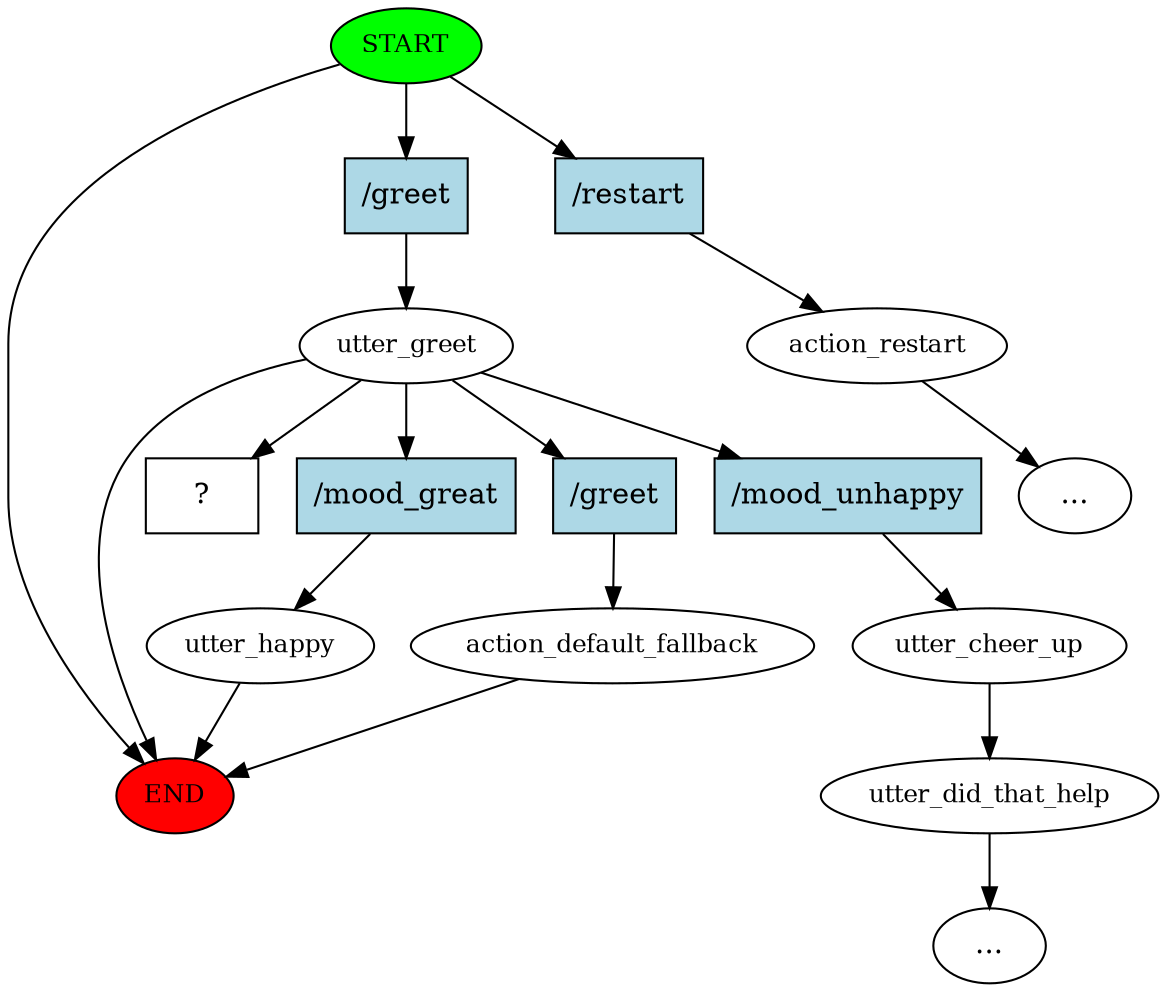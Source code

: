 digraph  {
0 [class="start active", fillcolor=green, fontsize=12, label=START, style=filled];
"-1" [class=end, fillcolor=red, fontsize=12, label=END, style=filled];
1 [class=active, fontsize=12, label=utter_greet];
2 [class="", fontsize=12, label=utter_happy];
4 [class="", fontsize=12, label=action_default_fallback];
6 [class="", fontsize=12, label=utter_cheer_up];
7 [class="", fontsize=12, label=utter_did_that_help];
"-4" [class=ellipsis, label="..."];
11 [class="", fontsize=12, label=action_restart];
"-5" [class=ellipsis, label="..."];
14 [class="intent dashed active", label="  ?  ", shape=rect];
15 [class="intent active", fillcolor=lightblue, label="/greet", shape=rect, style=filled];
16 [class=intent, fillcolor=lightblue, label="/restart", shape=rect, style=filled];
17 [class=intent, fillcolor=lightblue, label="/mood_great", shape=rect, style=filled];
18 [class=intent, fillcolor=lightblue, label="/greet", shape=rect, style=filled];
19 [class=intent, fillcolor=lightblue, label="/mood_unhappy", shape=rect, style=filled];
0 -> "-1"  [class="", key=NONE, label=""];
0 -> 15  [class=active, key=0];
0 -> 16  [class="", key=0];
1 -> "-1"  [class="", key=NONE, label=""];
1 -> 14  [class=active, key=NONE, label=""];
1 -> 17  [class="", key=0];
1 -> 18  [class="", key=0];
1 -> 19  [class="", key=0];
2 -> "-1"  [class="", key=NONE, label=""];
4 -> "-1"  [class="", key=NONE, label=""];
6 -> 7  [class="", key=NONE, label=""];
7 -> "-4"  [class="", key=NONE, label=""];
11 -> "-5"  [class="", key=NONE, label=""];
15 -> 1  [class=active, key=0];
16 -> 11  [class="", key=0];
17 -> 2  [class="", key=0];
18 -> 4  [class="", key=0];
19 -> 6  [class="", key=0];
}
